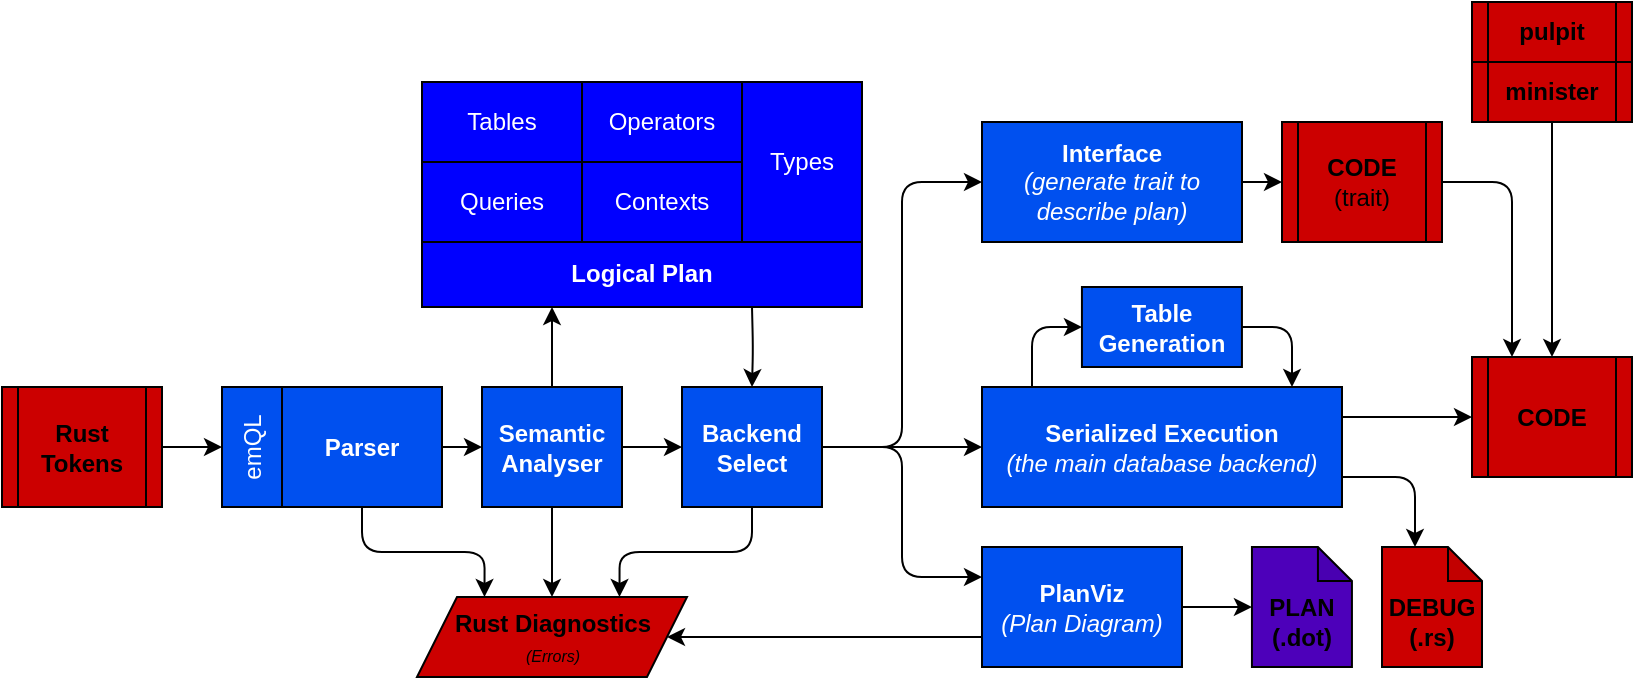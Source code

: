 <mxfile>
    <diagram id="7OaM0xkjJHBaNWR_j-Y4" name="Page-1">
        <mxGraphModel dx="869" dy="689" grid="1" gridSize="10" guides="1" tooltips="1" connect="1" arrows="1" fold="1" page="1" pageScale="1" pageWidth="850" pageHeight="1100" math="0" shadow="0">
            <root>
                <mxCell id="0"/>
                <mxCell id="1" parent="0"/>
                <mxCell id="56" style="edgeStyle=orthogonalEdgeStyle;html=1;entryX=0.5;entryY=0;entryDx=0;entryDy=0;" parent="1" target="30" edge="1">
                    <mxGeometry relative="1" as="geometry">
                        <mxPoint x="375" y="152.5" as="sourcePoint"/>
                    </mxGeometry>
                </mxCell>
                <mxCell id="54" value="Logical Plan" style="rounded=0;whiteSpace=wrap;html=1;fillColor=#0000FF;fontColor=#ffffff;strokeColor=#000000;fontStyle=1" parent="1" vertex="1">
                    <mxGeometry x="210" y="120" width="220" height="32.5" as="geometry"/>
                </mxCell>
                <mxCell id="21" style="edgeStyle=none;html=1;exitX=1;exitY=0.5;exitDx=0;exitDy=0;entryX=0;entryY=0.5;entryDx=0;entryDy=0;" parent="1" source="3" target="4" edge="1">
                    <mxGeometry relative="1" as="geometry">
                        <mxPoint x="260" y="222.853" as="targetPoint"/>
                    </mxGeometry>
                </mxCell>
                <mxCell id="87" style="edgeStyle=orthogonalEdgeStyle;html=1;exitX=0.5;exitY=1;exitDx=0;exitDy=0;entryX=0.25;entryY=0;entryDx=0;entryDy=0;fontSize=8;" parent="1" source="3" target="84" edge="1">
                    <mxGeometry relative="1" as="geometry"/>
                </mxCell>
                <mxCell id="3" value="Parser" style="rounded=0;whiteSpace=wrap;html=1;fillColor=#0050ef;fontColor=#ffffff;strokeColor=#000000;fontStyle=1" parent="1" vertex="1">
                    <mxGeometry x="140" y="192.5" width="80" height="60" as="geometry"/>
                </mxCell>
                <mxCell id="55" style="edgeStyle=orthogonalEdgeStyle;html=1;exitX=0.5;exitY=0;exitDx=0;exitDy=0;" parent="1" source="4" edge="1">
                    <mxGeometry relative="1" as="geometry">
                        <mxPoint x="275" y="152.5" as="targetPoint"/>
                    </mxGeometry>
                </mxCell>
                <mxCell id="82" style="edgeStyle=orthogonalEdgeStyle;html=1;exitX=1;exitY=0.5;exitDx=0;exitDy=0;entryX=0;entryY=0.5;entryDx=0;entryDy=0;" parent="1" source="4" target="30" edge="1">
                    <mxGeometry relative="1" as="geometry"/>
                </mxCell>
                <mxCell id="85" style="edgeStyle=orthogonalEdgeStyle;html=1;exitX=0.5;exitY=1;exitDx=0;exitDy=0;entryX=0.5;entryY=0;entryDx=0;entryDy=0;fontSize=8;" parent="1" source="4" target="84" edge="1">
                    <mxGeometry relative="1" as="geometry"/>
                </mxCell>
                <mxCell id="4" value="Semantic Analyser" style="rounded=0;whiteSpace=wrap;html=1;fillColor=#0050ef;fontColor=#ffffff;strokeColor=#000000;fontStyle=1" parent="1" vertex="1">
                    <mxGeometry x="240" y="192.5" width="70" height="60" as="geometry"/>
                </mxCell>
                <mxCell id="7" value="Tables" style="rounded=0;whiteSpace=wrap;html=1;fillColor=#0000FF;fontColor=#ffffff;strokeColor=#000000;" parent="1" vertex="1">
                    <mxGeometry x="210" y="40" width="80" height="40" as="geometry"/>
                </mxCell>
                <mxCell id="40" style="edgeStyle=orthogonalEdgeStyle;html=1;exitX=1;exitY=0.5;exitDx=0;exitDy=0;" parent="1" source="13" edge="1">
                    <mxGeometry relative="1" as="geometry">
                        <mxPoint x="645" y="192.5" as="targetPoint"/>
                        <Array as="points">
                            <mxPoint x="645" y="162.5"/>
                        </Array>
                    </mxGeometry>
                </mxCell>
                <mxCell id="13" value="Table Generation" style="rounded=0;whiteSpace=wrap;html=1;fillColor=#0050ef;fontColor=#ffffff;strokeColor=#000000;fontStyle=1" parent="1" vertex="1">
                    <mxGeometry x="539.97" y="142.5" width="80" height="40" as="geometry"/>
                </mxCell>
                <mxCell id="19" style="edgeStyle=none;html=1;exitX=1;exitY=0.5;exitDx=0;exitDy=0;entryX=0.5;entryY=0;entryDx=0;entryDy=0;" parent="1" target="80" edge="1">
                    <mxGeometry relative="1" as="geometry">
                        <mxPoint x="80" y="222.5" as="sourcePoint"/>
                    </mxGeometry>
                </mxCell>
                <mxCell id="26" value="Operators" style="rounded=0;whiteSpace=wrap;html=1;fillColor=#0000FF;fontColor=#ffffff;strokeColor=#000000;" parent="1" vertex="1">
                    <mxGeometry x="290" y="40" width="80" height="40" as="geometry"/>
                </mxCell>
                <mxCell id="27" value="Types" style="rounded=0;whiteSpace=wrap;html=1;fillColor=#0000FF;fontColor=#ffffff;strokeColor=#000000;" parent="1" vertex="1">
                    <mxGeometry x="370" y="40" width="60" height="80" as="geometry"/>
                </mxCell>
                <mxCell id="28" value="Queries" style="rounded=0;whiteSpace=wrap;html=1;fillColor=#0000FF;fontColor=#ffffff;strokeColor=#000000;" parent="1" vertex="1">
                    <mxGeometry x="210" y="80" width="80" height="40" as="geometry"/>
                </mxCell>
                <mxCell id="29" value="Contexts" style="rounded=0;whiteSpace=wrap;html=1;fillColor=#0000FF;fontColor=#ffffff;strokeColor=#000000;" parent="1" vertex="1">
                    <mxGeometry x="290" y="80" width="80" height="40" as="geometry"/>
                </mxCell>
                <mxCell id="32" style="edgeStyle=orthogonalEdgeStyle;html=1;entryX=0;entryY=0.5;entryDx=0;entryDy=0;exitX=1;exitY=0.5;exitDx=0;exitDy=0;" parent="1" source="30" target="67" edge="1">
                    <mxGeometry relative="1" as="geometry">
                        <mxPoint x="420" y="222.5" as="sourcePoint"/>
                        <mxPoint x="482.5" y="50.0" as="targetPoint"/>
                    </mxGeometry>
                </mxCell>
                <mxCell id="61" style="edgeStyle=orthogonalEdgeStyle;html=1;exitX=1;exitY=0.5;exitDx=0;exitDy=0;entryX=0;entryY=0.5;entryDx=0;entryDy=0;" parent="1" source="30" target="37" edge="1">
                    <mxGeometry relative="1" as="geometry">
                        <mxPoint x="482.5" y="222.5" as="targetPoint"/>
                    </mxGeometry>
                </mxCell>
                <mxCell id="62" style="edgeStyle=orthogonalEdgeStyle;html=1;exitX=1;exitY=0.5;exitDx=0;exitDy=0;entryX=0;entryY=0.25;entryDx=0;entryDy=0;" parent="1" source="30" target="64" edge="1">
                    <mxGeometry relative="1" as="geometry">
                        <mxPoint x="482.5" y="312.5" as="targetPoint"/>
                    </mxGeometry>
                </mxCell>
                <mxCell id="86" style="edgeStyle=orthogonalEdgeStyle;html=1;exitX=0.5;exitY=1;exitDx=0;exitDy=0;entryX=0.75;entryY=0;entryDx=0;entryDy=0;fontSize=8;" parent="1" source="30" target="84" edge="1">
                    <mxGeometry relative="1" as="geometry"/>
                </mxCell>
                <mxCell id="30" value="Backend&lt;br&gt;Select" style="rounded=0;whiteSpace=wrap;html=1;fillColor=#0050ef;fontColor=#ffffff;strokeColor=#000000;fontStyle=1" parent="1" vertex="1">
                    <mxGeometry x="340" y="192.5" width="70" height="60" as="geometry"/>
                </mxCell>
                <mxCell id="39" style="edgeStyle=orthogonalEdgeStyle;html=1;entryX=0;entryY=0.5;entryDx=0;entryDy=0;" parent="1" target="13" edge="1">
                    <mxGeometry relative="1" as="geometry">
                        <mxPoint x="515" y="192.5" as="sourcePoint"/>
                        <Array as="points">
                            <mxPoint x="515" y="162.5"/>
                        </Array>
                    </mxGeometry>
                </mxCell>
                <mxCell id="42" style="edgeStyle=orthogonalEdgeStyle;html=1;exitX=1;exitY=0.25;exitDx=0;exitDy=0;entryX=0;entryY=0.5;entryDx=0;entryDy=0;" parent="1" source="37" target="43" edge="1">
                    <mxGeometry relative="1" as="geometry">
                        <mxPoint x="840" y="222.853" as="targetPoint"/>
                    </mxGeometry>
                </mxCell>
                <mxCell id="78" style="edgeStyle=orthogonalEdgeStyle;html=1;exitX=1;exitY=0.75;exitDx=0;exitDy=0;entryX=0;entryY=0;entryDx=16.5;entryDy=0;entryPerimeter=0;" parent="1" source="37" target="77" edge="1">
                    <mxGeometry relative="1" as="geometry"/>
                </mxCell>
                <mxCell id="37" value="&lt;b&gt;Serialized Execution&lt;/b&gt;&lt;br&gt;&lt;i&gt;(the main database backend)&lt;/i&gt;" style="rounded=0;whiteSpace=wrap;html=1;fillColor=#0050ef;fontColor=#ffffff;strokeColor=#000000;" parent="1" vertex="1">
                    <mxGeometry x="490" y="192.5" width="180" height="60" as="geometry"/>
                </mxCell>
                <mxCell id="43" value="CODE" style="shape=process;whiteSpace=wrap;html=1;backgroundOutline=1;fontStyle=1;fillColor=#CC0000;strokeColor=#000000;" parent="1" vertex="1">
                    <mxGeometry x="735" y="177.5" width="80" height="60" as="geometry"/>
                </mxCell>
                <mxCell id="79" style="edgeStyle=orthogonalEdgeStyle;html=1;exitX=0.5;exitY=1;exitDx=0;exitDy=0;entryX=0.5;entryY=0;entryDx=0;entryDy=0;" parent="1" source="47" target="43" edge="1">
                    <mxGeometry relative="1" as="geometry"/>
                </mxCell>
                <mxCell id="47" value="minister" style="shape=process;whiteSpace=wrap;html=1;backgroundOutline=1;fontStyle=1;fillColor=#CC0000;strokeColor=#000000;" parent="1" vertex="1">
                    <mxGeometry x="735" y="30" width="80" height="30" as="geometry"/>
                </mxCell>
                <mxCell id="48" value="pulpit" style="shape=process;whiteSpace=wrap;html=1;backgroundOutline=1;fontStyle=1;fillColor=#CC0000;strokeColor=#000000;" parent="1" vertex="1">
                    <mxGeometry x="735" width="80" height="30" as="geometry"/>
                </mxCell>
                <mxCell id="63" style="edgeStyle=orthogonalEdgeStyle;html=1;exitX=1;exitY=0.5;exitDx=0;exitDy=0;entryX=0;entryY=0.5;entryDx=0;entryDy=0;entryPerimeter=0;" parent="1" source="64" target="65" edge="1">
                    <mxGeometry relative="1" as="geometry">
                        <mxPoint x="640" y="287.265" as="targetPoint"/>
                    </mxGeometry>
                </mxCell>
                <mxCell id="88" style="edgeStyle=orthogonalEdgeStyle;html=1;exitX=0;exitY=0.75;exitDx=0;exitDy=0;entryX=1;entryY=0.5;entryDx=0;entryDy=0;fontSize=8;" parent="1" source="64" target="84" edge="1">
                    <mxGeometry relative="1" as="geometry"/>
                </mxCell>
                <mxCell id="64" value="&lt;b&gt;PlanViz&lt;/b&gt;&lt;br&gt;&lt;i&gt;(Plan Diagram)&lt;/i&gt;" style="rounded=0;whiteSpace=wrap;html=1;fillColor=#0050ef;fontColor=#ffffff;strokeColor=#000000;" parent="1" vertex="1">
                    <mxGeometry x="490" y="272.5" width="100" height="60" as="geometry"/>
                </mxCell>
                <mxCell id="65" value="&lt;br&gt;PLAN&lt;br&gt;(.dot)" style="shape=note;whiteSpace=wrap;html=1;backgroundOutline=1;darkOpacity=0.05;size=17;fontStyle=1;fillColor=#4D00BA;strokeColor=#000000;" parent="1" vertex="1">
                    <mxGeometry x="624.97" y="272.5" width="50" height="60" as="geometry"/>
                </mxCell>
                <mxCell id="66" style="edgeStyle=orthogonalEdgeStyle;html=1;exitX=1;exitY=0.5;exitDx=0;exitDy=0;entryX=0;entryY=0.5;entryDx=0;entryDy=0;" parent="1" source="67" target="68" edge="1">
                    <mxGeometry relative="1" as="geometry"/>
                </mxCell>
                <mxCell id="67" value="&lt;b&gt;Interface&lt;/b&gt;&lt;br&gt;&lt;i&gt;(generate trait to describe plan)&lt;/i&gt;" style="rounded=0;whiteSpace=wrap;html=1;fillColor=#0050ef;fontColor=#ffffff;strokeColor=#000000;" parent="1" vertex="1">
                    <mxGeometry x="490" y="60" width="130" height="60" as="geometry"/>
                </mxCell>
                <mxCell id="76" style="edgeStyle=orthogonalEdgeStyle;html=1;exitX=1;exitY=0.5;exitDx=0;exitDy=0;entryX=0.25;entryY=0;entryDx=0;entryDy=0;" parent="1" source="68" target="43" edge="1">
                    <mxGeometry relative="1" as="geometry"/>
                </mxCell>
                <mxCell id="68" value="CODE&lt;br&gt;&lt;span style=&quot;font-weight: normal;&quot;&gt;(trait)&lt;/span&gt;" style="shape=process;whiteSpace=wrap;html=1;backgroundOutline=1;fontStyle=1;fillColor=#CC0000;strokeColor=#000000;" parent="1" vertex="1">
                    <mxGeometry x="640" y="60" width="80" height="60" as="geometry"/>
                </mxCell>
                <mxCell id="77" value="&lt;br&gt;DEBUG&lt;br&gt;(.rs)" style="shape=note;whiteSpace=wrap;html=1;backgroundOutline=1;darkOpacity=0.05;size=17;fontStyle=1;fillColor=#CC0000;strokeColor=#000000;" parent="1" vertex="1">
                    <mxGeometry x="690" y="272.5" width="50" height="60" as="geometry"/>
                </mxCell>
                <mxCell id="80" value="emQL" style="rounded=0;whiteSpace=wrap;html=1;rotation=-90;fillColor=#0050ef;fontColor=#ffffff;strokeColor=#000000;" parent="1" vertex="1">
                    <mxGeometry x="95" y="207.5" width="60" height="30" as="geometry"/>
                </mxCell>
                <mxCell id="83" value="Rust&lt;br&gt;Tokens" style="shape=process;whiteSpace=wrap;html=1;backgroundOutline=1;fontStyle=1;fillColor=#CC0000;strokeColor=#000000;" parent="1" vertex="1">
                    <mxGeometry y="192.5" width="80" height="60" as="geometry"/>
                </mxCell>
                <mxCell id="84" value="&lt;b&gt;Rust Diagnostics&lt;/b&gt;&lt;br&gt;&lt;i&gt;&lt;font style=&quot;font-size: 8px;&quot;&gt;(Errors)&lt;/font&gt;&lt;/i&gt;" style="shape=parallelogram;perimeter=parallelogramPerimeter;whiteSpace=wrap;html=1;fixedSize=1;strokeColor=#000000;fillColor=#CC0000;" parent="1" vertex="1">
                    <mxGeometry x="207.5" y="297.5" width="135" height="40" as="geometry"/>
                </mxCell>
            </root>
        </mxGraphModel>
    </diagram>
</mxfile>